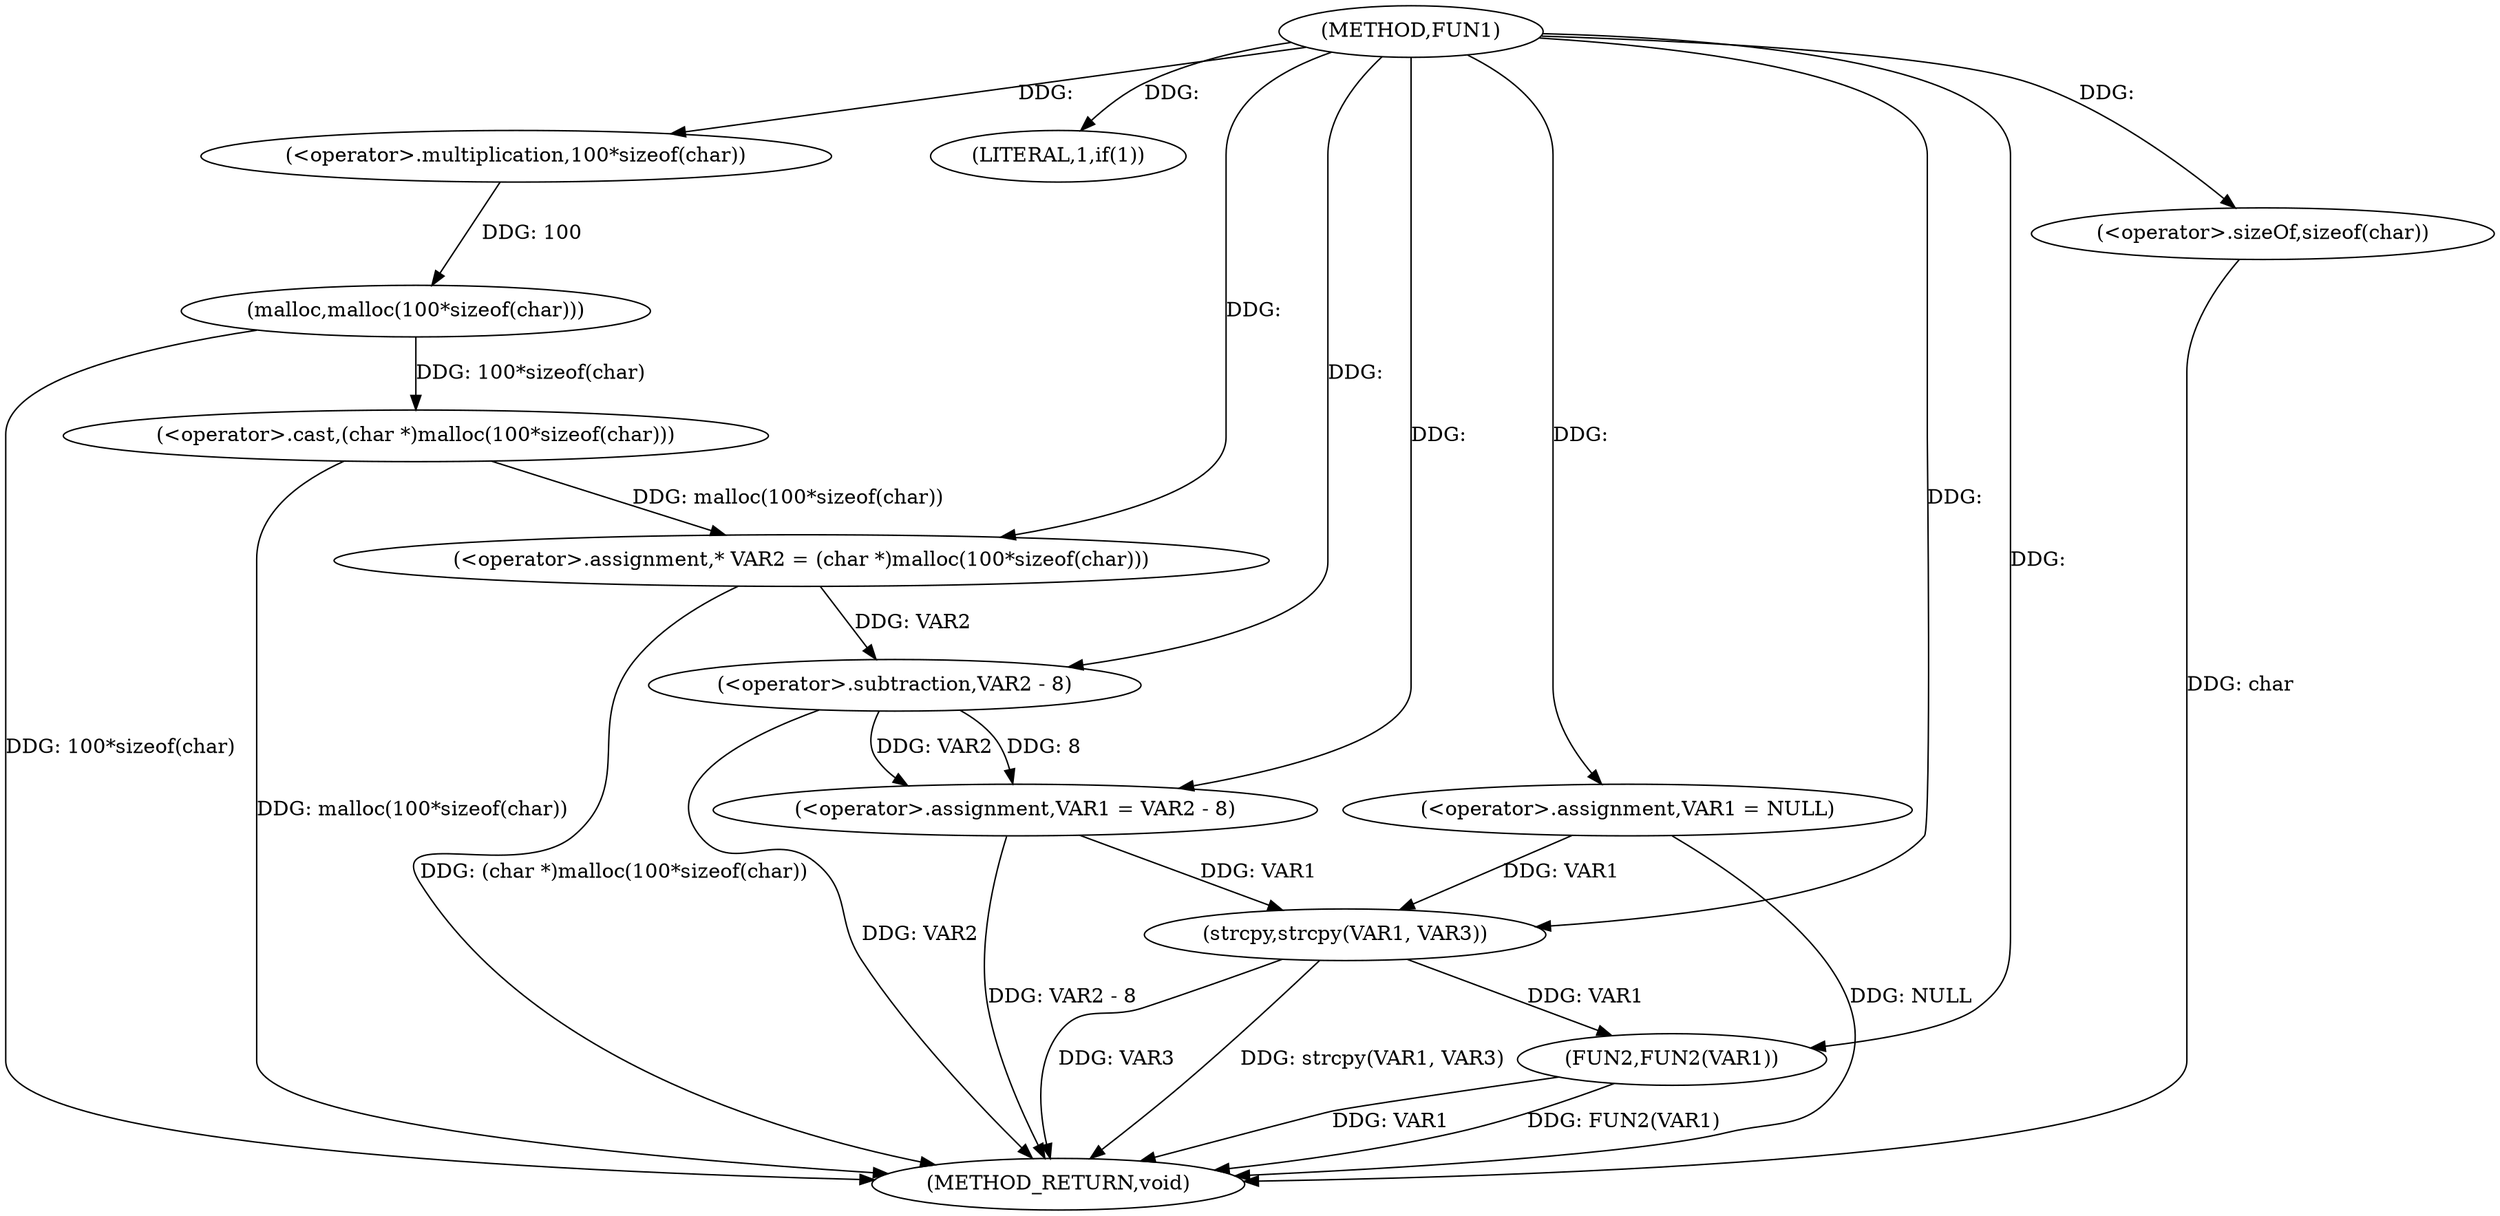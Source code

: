 digraph FUN1 {  
"1000100" [label = "(METHOD,FUN1)" ]
"1000132" [label = "(METHOD_RETURN,void)" ]
"1000103" [label = "(<operator>.assignment,VAR1 = NULL)" ]
"1000107" [label = "(LITERAL,1,if(1))" ]
"1000111" [label = "(<operator>.assignment,* VAR2 = (char *)malloc(100*sizeof(char)))" ]
"1000113" [label = "(<operator>.cast,(char *)malloc(100*sizeof(char)))" ]
"1000115" [label = "(malloc,malloc(100*sizeof(char)))" ]
"1000116" [label = "(<operator>.multiplication,100*sizeof(char))" ]
"1000118" [label = "(<operator>.sizeOf,sizeof(char))" ]
"1000120" [label = "(<operator>.assignment,VAR1 = VAR2 - 8)" ]
"1000122" [label = "(<operator>.subtraction,VAR2 - 8)" ]
"1000127" [label = "(strcpy,strcpy(VAR1, VAR3))" ]
"1000130" [label = "(FUN2,FUN2(VAR1))" ]
  "1000130" -> "1000132"  [ label = "DDG: FUN2(VAR1)"] 
  "1000103" -> "1000132"  [ label = "DDG: NULL"] 
  "1000122" -> "1000132"  [ label = "DDG: VAR2"] 
  "1000113" -> "1000132"  [ label = "DDG: malloc(100*sizeof(char))"] 
  "1000127" -> "1000132"  [ label = "DDG: strcpy(VAR1, VAR3)"] 
  "1000120" -> "1000132"  [ label = "DDG: VAR2 - 8"] 
  "1000118" -> "1000132"  [ label = "DDG: char"] 
  "1000130" -> "1000132"  [ label = "DDG: VAR1"] 
  "1000127" -> "1000132"  [ label = "DDG: VAR3"] 
  "1000111" -> "1000132"  [ label = "DDG: (char *)malloc(100*sizeof(char))"] 
  "1000115" -> "1000132"  [ label = "DDG: 100*sizeof(char)"] 
  "1000100" -> "1000103"  [ label = "DDG: "] 
  "1000100" -> "1000107"  [ label = "DDG: "] 
  "1000113" -> "1000111"  [ label = "DDG: malloc(100*sizeof(char))"] 
  "1000100" -> "1000111"  [ label = "DDG: "] 
  "1000115" -> "1000113"  [ label = "DDG: 100*sizeof(char)"] 
  "1000116" -> "1000115"  [ label = "DDG: 100"] 
  "1000100" -> "1000116"  [ label = "DDG: "] 
  "1000100" -> "1000118"  [ label = "DDG: "] 
  "1000122" -> "1000120"  [ label = "DDG: VAR2"] 
  "1000122" -> "1000120"  [ label = "DDG: 8"] 
  "1000100" -> "1000120"  [ label = "DDG: "] 
  "1000111" -> "1000122"  [ label = "DDG: VAR2"] 
  "1000100" -> "1000122"  [ label = "DDG: "] 
  "1000103" -> "1000127"  [ label = "DDG: VAR1"] 
  "1000120" -> "1000127"  [ label = "DDG: VAR1"] 
  "1000100" -> "1000127"  [ label = "DDG: "] 
  "1000127" -> "1000130"  [ label = "DDG: VAR1"] 
  "1000100" -> "1000130"  [ label = "DDG: "] 
}
